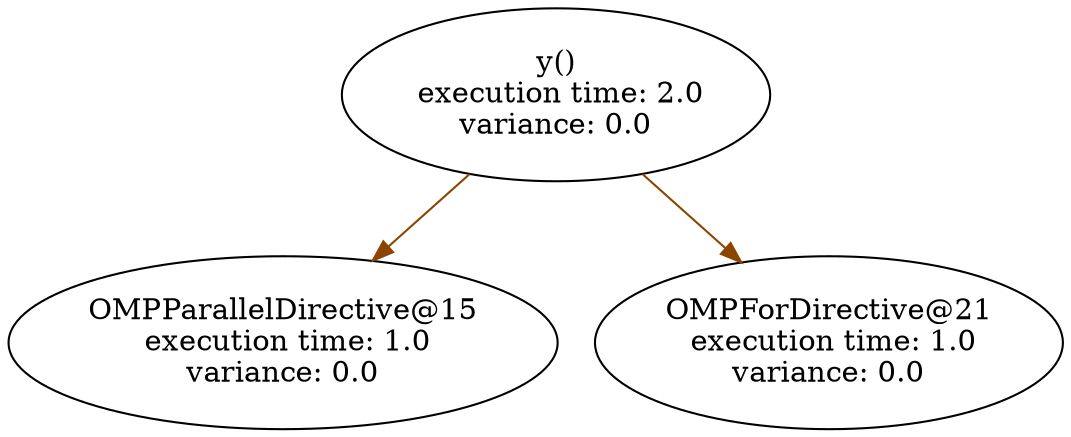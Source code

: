digraph G {
	graph [bb="0,0,459,204"];
	node [label="\N"];
	"OMPParallelDirective@15"	 [height=1.1471,
		label="OMPParallelDirective@15\n execution time: 1.0\nvariance: 0.0",
		pos="118,42",
		width=3.2896];
	y	 [height=1.1471,
		label="y()\n execution time: 2.0\nvariance: 0.0",
		pos="237,162",
		width=2.4853];
	y -> "OMPParallelDirective@15"	 [color=darkorange4,
		pos="e,156.62,81.298 200,124.31 188.59,112.99 175.88,100.39 163.94,88.553"];
	"OMPForDirective@21"	 [height=1.1471,
		label="OMPForDirective@21\n execution time: 1.0\nvariance: 0.0",
		pos="357,42",
		width=2.8384];
	y -> "OMPForDirective@21"	 [color=darkorange4,
		pos="e,318.88,80.48 274.31,124.31 286.16,112.66 299.39,99.649 311.74,87.51"];
}
